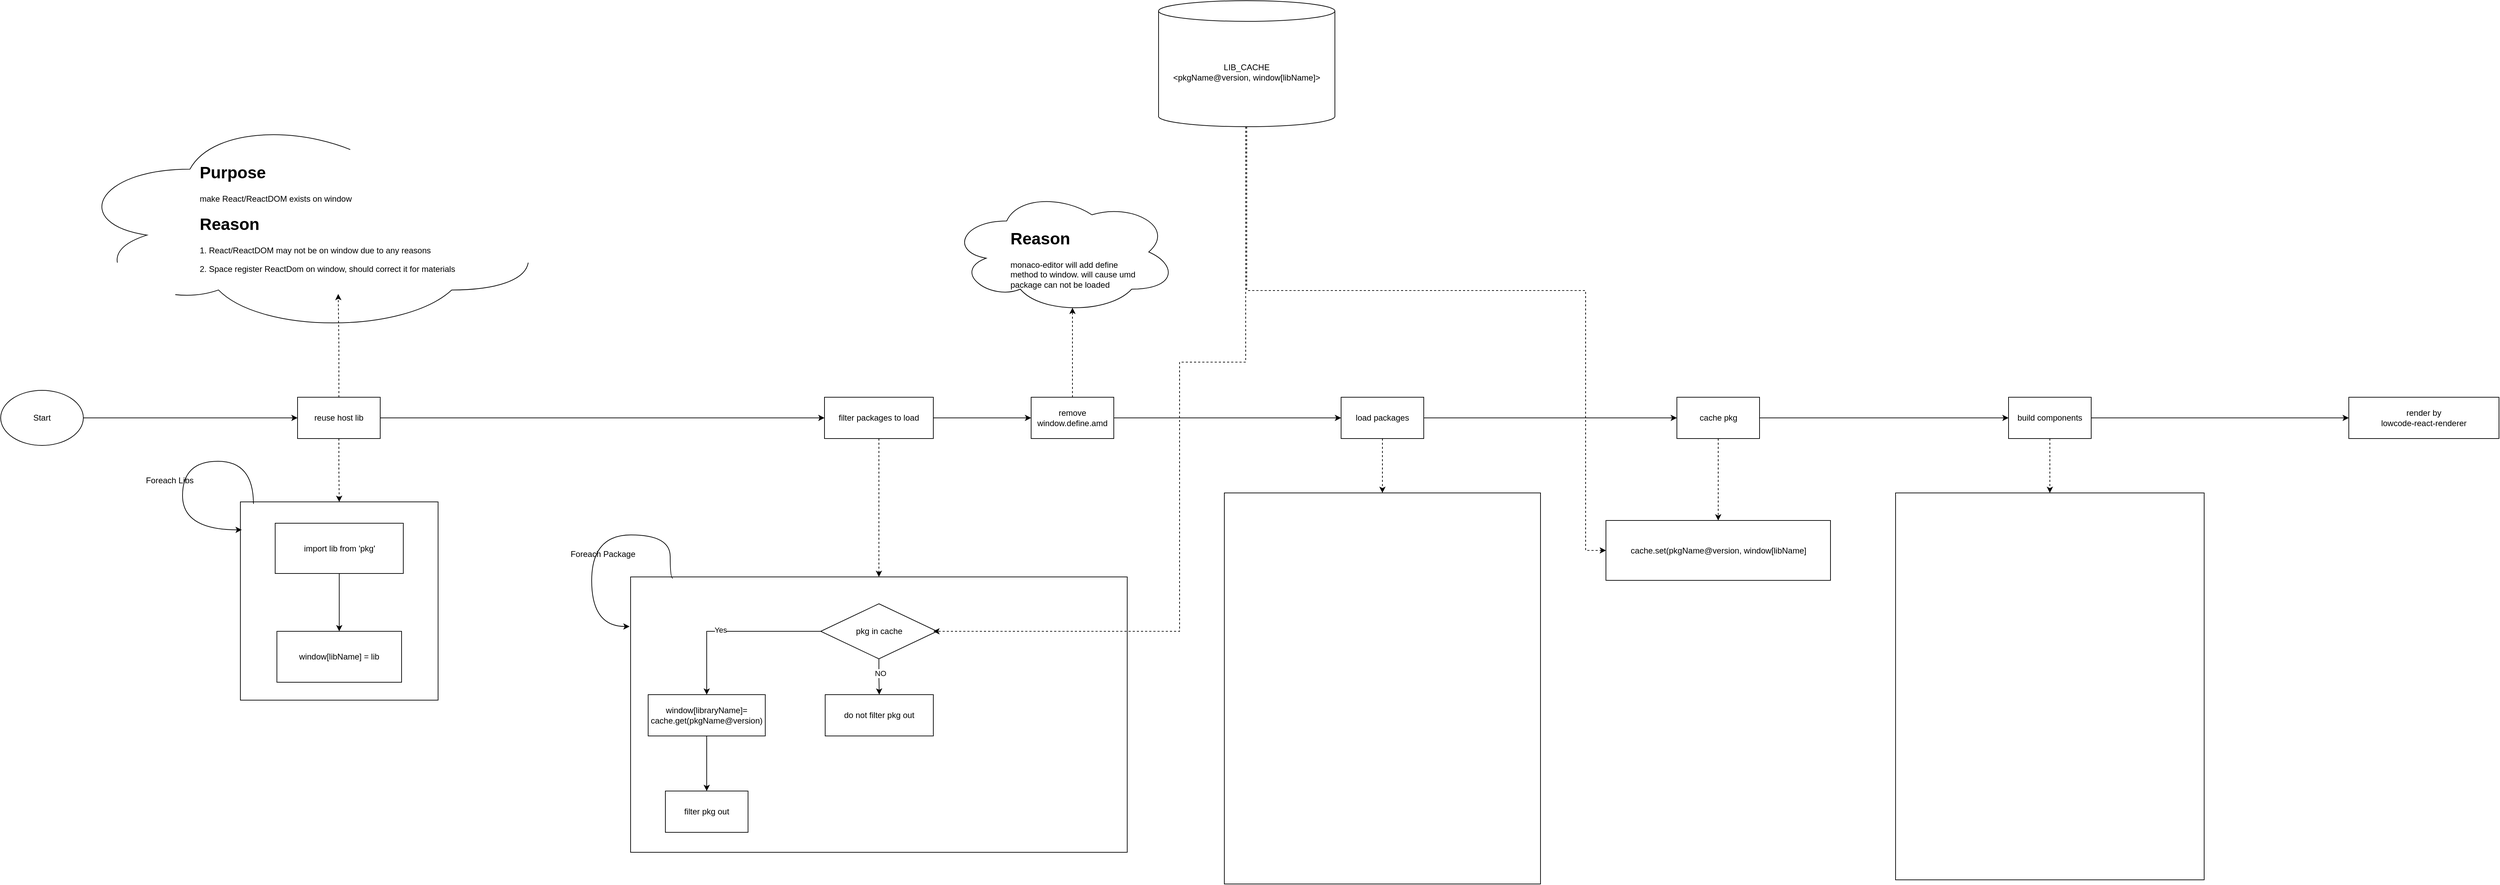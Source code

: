 <mxfile version="22.1.9" type="github">
  <diagram name="第 1 页" id="VXXNobZHzKTX921IATJb">
    <mxGraphModel dx="3141" dy="1566" grid="0" gridSize="10" guides="1" tooltips="1" connect="1" arrows="1" fold="1" page="0" pageScale="1" pageWidth="827" pageHeight="1169" math="0" shadow="0">
      <root>
        <mxCell id="0" />
        <mxCell id="1" parent="0" />
        <mxCell id="M5j8Dbk3zstxQeXBC_h0-34" value="" style="ellipse;shape=cloud;whiteSpace=wrap;html=1;" vertex="1" parent="1">
          <mxGeometry x="-936" y="-174" width="691" height="319" as="geometry" />
        </mxCell>
        <mxCell id="M5j8Dbk3zstxQeXBC_h0-9" value="" style="ellipse;shape=cloud;whiteSpace=wrap;html=1;" vertex="1" parent="1">
          <mxGeometry x="340" y="-64" width="330" height="180" as="geometry" />
        </mxCell>
        <mxCell id="M5j8Dbk3zstxQeXBC_h0-3" style="edgeStyle=orthogonalEdgeStyle;rounded=0;orthogonalLoop=1;jettySize=auto;html=1;" edge="1" parent="1" source="M5j8Dbk3zstxQeXBC_h0-1" target="M5j8Dbk3zstxQeXBC_h0-10">
          <mxGeometry relative="1" as="geometry">
            <mxPoint x="-807" y="267" as="targetPoint" />
          </mxGeometry>
        </mxCell>
        <mxCell id="M5j8Dbk3zstxQeXBC_h0-1" value="Start" style="ellipse;whiteSpace=wrap;html=1;" vertex="1" parent="1">
          <mxGeometry x="-1038" y="227" width="120" height="80" as="geometry" />
        </mxCell>
        <mxCell id="M5j8Dbk3zstxQeXBC_h0-5" value="" style="edgeStyle=orthogonalEdgeStyle;rounded=0;orthogonalLoop=1;jettySize=auto;html=1;" edge="1" parent="1" source="M5j8Dbk3zstxQeXBC_h0-15" target="M5j8Dbk3zstxQeXBC_h0-4">
          <mxGeometry relative="1" as="geometry" />
        </mxCell>
        <mxCell id="M5j8Dbk3zstxQeXBC_h0-8" value="" style="edgeStyle=orthogonalEdgeStyle;rounded=0;orthogonalLoop=1;jettySize=auto;html=1;" edge="1" parent="1" source="M5j8Dbk3zstxQeXBC_h0-4" target="M5j8Dbk3zstxQeXBC_h0-35">
          <mxGeometry relative="1" as="geometry">
            <mxPoint x="720" y="267" as="targetPoint" />
          </mxGeometry>
        </mxCell>
        <mxCell id="M5j8Dbk3zstxQeXBC_h0-33" style="edgeStyle=orthogonalEdgeStyle;rounded=0;orthogonalLoop=1;jettySize=auto;html=1;dashed=1;" edge="1" parent="1" source="M5j8Dbk3zstxQeXBC_h0-4" target="M5j8Dbk3zstxQeXBC_h0-6">
          <mxGeometry relative="1" as="geometry">
            <mxPoint x="518" y="-45" as="targetPoint" />
          </mxGeometry>
        </mxCell>
        <mxCell id="M5j8Dbk3zstxQeXBC_h0-4" value="remove window.define.amd" style="rounded=0;whiteSpace=wrap;html=1;" vertex="1" parent="1">
          <mxGeometry x="458" y="237" width="120" height="60" as="geometry" />
        </mxCell>
        <mxCell id="M5j8Dbk3zstxQeXBC_h0-6" value="&lt;h1&gt;Reason&lt;/h1&gt;&lt;p&gt;monaco-editor will add define method to window. will cause umd package can not be loaded&lt;/p&gt;" style="text;html=1;strokeColor=none;fillColor=none;spacing=5;spacingTop=-20;whiteSpace=wrap;overflow=hidden;rounded=0;" vertex="1" parent="1">
          <mxGeometry x="423" y="-13" width="190" height="120" as="geometry" />
        </mxCell>
        <mxCell id="M5j8Dbk3zstxQeXBC_h0-14" style="edgeStyle=orthogonalEdgeStyle;rounded=0;orthogonalLoop=1;jettySize=auto;html=1;dashed=1;" edge="1" parent="1" source="M5j8Dbk3zstxQeXBC_h0-10" target="M5j8Dbk3zstxQeXBC_h0-13">
          <mxGeometry relative="1" as="geometry" />
        </mxCell>
        <mxCell id="M5j8Dbk3zstxQeXBC_h0-16" value="" style="edgeStyle=orthogonalEdgeStyle;rounded=0;orthogonalLoop=1;jettySize=auto;html=1;" edge="1" parent="1" source="M5j8Dbk3zstxQeXBC_h0-10" target="M5j8Dbk3zstxQeXBC_h0-15">
          <mxGeometry relative="1" as="geometry">
            <mxPoint x="-263" y="280" as="targetPoint" />
          </mxGeometry>
        </mxCell>
        <mxCell id="M5j8Dbk3zstxQeXBC_h0-56" value="" style="edgeStyle=orthogonalEdgeStyle;rounded=0;orthogonalLoop=1;jettySize=auto;html=1;dashed=1;" edge="1" parent="1" source="M5j8Dbk3zstxQeXBC_h0-10" target="M5j8Dbk3zstxQeXBC_h0-55">
          <mxGeometry relative="1" as="geometry" />
        </mxCell>
        <mxCell id="M5j8Dbk3zstxQeXBC_h0-10" value="reuse host lib" style="rounded=0;whiteSpace=wrap;html=1;" vertex="1" parent="1">
          <mxGeometry x="-607" y="237" width="120" height="60" as="geometry" />
        </mxCell>
        <mxCell id="M5j8Dbk3zstxQeXBC_h0-13" value="&lt;h1&gt;Purpose&lt;/h1&gt;&lt;div&gt;make React/ReactDOM exists on window&lt;/div&gt;&lt;h1&gt;Reason&lt;/h1&gt;&lt;p&gt;1. React/ReactDOM may not be on window due to any reasons&lt;/p&gt;&lt;p&gt;2. Space register ReactDom on window, should correct it for materials&lt;/p&gt;" style="text;html=1;strokeColor=none;fillColor=none;spacing=5;spacingTop=-20;whiteSpace=wrap;overflow=hidden;rounded=0;" vertex="1" parent="1">
          <mxGeometry x="-753.75" y="-109" width="411.5" height="196" as="geometry" />
        </mxCell>
        <mxCell id="M5j8Dbk3zstxQeXBC_h0-42" style="edgeStyle=orthogonalEdgeStyle;rounded=0;orthogonalLoop=1;jettySize=auto;html=1;dashed=1;" edge="1" parent="1" source="M5j8Dbk3zstxQeXBC_h0-15" target="M5j8Dbk3zstxQeXBC_h0-18">
          <mxGeometry relative="1" as="geometry" />
        </mxCell>
        <mxCell id="M5j8Dbk3zstxQeXBC_h0-15" value="filter packages to load" style="rounded=0;whiteSpace=wrap;html=1;" vertex="1" parent="1">
          <mxGeometry x="158" y="237" width="158" height="60" as="geometry" />
        </mxCell>
        <mxCell id="M5j8Dbk3zstxQeXBC_h0-18" value="" style="rounded=0;whiteSpace=wrap;html=1;" vertex="1" parent="1">
          <mxGeometry x="-123.5" y="498" width="721" height="400" as="geometry" />
        </mxCell>
        <mxCell id="M5j8Dbk3zstxQeXBC_h0-25" value="" style="edgeStyle=orthogonalEdgeStyle;rounded=0;orthogonalLoop=1;jettySize=auto;html=1;" edge="1" parent="1" source="M5j8Dbk3zstxQeXBC_h0-22" target="M5j8Dbk3zstxQeXBC_h0-24">
          <mxGeometry relative="1" as="geometry" />
        </mxCell>
        <mxCell id="M5j8Dbk3zstxQeXBC_h0-26" value="Yes" style="edgeLabel;html=1;align=center;verticalAlign=middle;resizable=0;points=[];" vertex="1" connectable="0" parent="M5j8Dbk3zstxQeXBC_h0-25">
          <mxGeometry x="0.141" y="3" relative="1" as="geometry">
            <mxPoint x="1" y="-5" as="offset" />
          </mxGeometry>
        </mxCell>
        <mxCell id="M5j8Dbk3zstxQeXBC_h0-28" value="" style="edgeStyle=orthogonalEdgeStyle;rounded=0;orthogonalLoop=1;jettySize=auto;html=1;" edge="1" parent="1" source="M5j8Dbk3zstxQeXBC_h0-22" target="M5j8Dbk3zstxQeXBC_h0-27">
          <mxGeometry relative="1" as="geometry" />
        </mxCell>
        <mxCell id="M5j8Dbk3zstxQeXBC_h0-29" value="NO" style="edgeLabel;html=1;align=center;verticalAlign=middle;resizable=0;points=[];" vertex="1" connectable="0" parent="M5j8Dbk3zstxQeXBC_h0-28">
          <mxGeometry x="-0.2" y="2" relative="1" as="geometry">
            <mxPoint as="offset" />
          </mxGeometry>
        </mxCell>
        <mxCell id="M5j8Dbk3zstxQeXBC_h0-22" value="pkg in cache" style="rhombus;whiteSpace=wrap;html=1;" vertex="1" parent="1">
          <mxGeometry x="152.5" y="537" width="169" height="80" as="geometry" />
        </mxCell>
        <mxCell id="M5j8Dbk3zstxQeXBC_h0-31" value="" style="edgeStyle=orthogonalEdgeStyle;rounded=0;orthogonalLoop=1;jettySize=auto;html=1;" edge="1" parent="1" source="M5j8Dbk3zstxQeXBC_h0-24" target="M5j8Dbk3zstxQeXBC_h0-30">
          <mxGeometry relative="1" as="geometry" />
        </mxCell>
        <mxCell id="M5j8Dbk3zstxQeXBC_h0-24" value="window[libraryName]=&lt;br&gt;cache.get(pkgName@version)" style="whiteSpace=wrap;html=1;" vertex="1" parent="1">
          <mxGeometry x="-98" y="669" width="170" height="60" as="geometry" />
        </mxCell>
        <mxCell id="M5j8Dbk3zstxQeXBC_h0-27" value="do not filter pkg out" style="whiteSpace=wrap;html=1;" vertex="1" parent="1">
          <mxGeometry x="159" y="669" width="157" height="60" as="geometry" />
        </mxCell>
        <mxCell id="M5j8Dbk3zstxQeXBC_h0-30" value="filter pkg out" style="whiteSpace=wrap;html=1;" vertex="1" parent="1">
          <mxGeometry x="-73" y="809" width="120" height="60" as="geometry" />
        </mxCell>
        <mxCell id="M5j8Dbk3zstxQeXBC_h0-37" value="" style="edgeStyle=orthogonalEdgeStyle;rounded=0;orthogonalLoop=1;jettySize=auto;html=1;dashed=1;" edge="1" parent="1" source="M5j8Dbk3zstxQeXBC_h0-35" target="M5j8Dbk3zstxQeXBC_h0-36">
          <mxGeometry relative="1" as="geometry" />
        </mxCell>
        <mxCell id="M5j8Dbk3zstxQeXBC_h0-47" value="" style="edgeStyle=orthogonalEdgeStyle;rounded=0;orthogonalLoop=1;jettySize=auto;html=1;" edge="1" parent="1" source="M5j8Dbk3zstxQeXBC_h0-35" target="M5j8Dbk3zstxQeXBC_h0-46">
          <mxGeometry relative="1" as="geometry" />
        </mxCell>
        <mxCell id="M5j8Dbk3zstxQeXBC_h0-35" value="load packages" style="rounded=0;whiteSpace=wrap;html=1;" vertex="1" parent="1">
          <mxGeometry x="908" y="237" width="120" height="60" as="geometry" />
        </mxCell>
        <mxCell id="M5j8Dbk3zstxQeXBC_h0-36" value="" style="whiteSpace=wrap;html=1;rounded=0;" vertex="1" parent="1">
          <mxGeometry x="738.5" y="376" width="459" height="568" as="geometry" />
        </mxCell>
        <mxCell id="M5j8Dbk3zstxQeXBC_h0-41" value="" style="edgeStyle=orthogonalEdgeStyle;rounded=0;orthogonalLoop=1;jettySize=auto;html=1;dashed=1;" edge="1" parent="1" source="M5j8Dbk3zstxQeXBC_h0-38" target="M5j8Dbk3zstxQeXBC_h0-40">
          <mxGeometry relative="1" as="geometry" />
        </mxCell>
        <mxCell id="M5j8Dbk3zstxQeXBC_h0-44" value="" style="edgeStyle=orthogonalEdgeStyle;rounded=0;orthogonalLoop=1;jettySize=auto;html=1;" edge="1" parent="1" source="M5j8Dbk3zstxQeXBC_h0-38" target="M5j8Dbk3zstxQeXBC_h0-43">
          <mxGeometry relative="1" as="geometry" />
        </mxCell>
        <mxCell id="M5j8Dbk3zstxQeXBC_h0-38" value="build components" style="rounded=0;whiteSpace=wrap;html=1;" vertex="1" parent="1">
          <mxGeometry x="1877" y="237" width="120" height="60" as="geometry" />
        </mxCell>
        <mxCell id="M5j8Dbk3zstxQeXBC_h0-40" value="" style="whiteSpace=wrap;html=1;rounded=0;" vertex="1" parent="1">
          <mxGeometry x="1713" y="376" width="448" height="562" as="geometry" />
        </mxCell>
        <mxCell id="M5j8Dbk3zstxQeXBC_h0-43" value="render by &lt;br&gt;lowcode-react-renderer" style="rounded=0;whiteSpace=wrap;html=1;" vertex="1" parent="1">
          <mxGeometry x="2371" y="237" width="218" height="60" as="geometry" />
        </mxCell>
        <mxCell id="M5j8Dbk3zstxQeXBC_h0-48" style="edgeStyle=orthogonalEdgeStyle;rounded=0;orthogonalLoop=1;jettySize=auto;html=1;" edge="1" parent="1" source="M5j8Dbk3zstxQeXBC_h0-46" target="M5j8Dbk3zstxQeXBC_h0-38">
          <mxGeometry relative="1" as="geometry" />
        </mxCell>
        <mxCell id="M5j8Dbk3zstxQeXBC_h0-50" style="edgeStyle=orthogonalEdgeStyle;rounded=0;orthogonalLoop=1;jettySize=auto;html=1;dashed=1;" edge="1" parent="1" source="M5j8Dbk3zstxQeXBC_h0-46" target="M5j8Dbk3zstxQeXBC_h0-49">
          <mxGeometry relative="1" as="geometry" />
        </mxCell>
        <mxCell id="M5j8Dbk3zstxQeXBC_h0-46" value="cache pkg" style="rounded=0;whiteSpace=wrap;html=1;" vertex="1" parent="1">
          <mxGeometry x="1395.5" y="237" width="120" height="60" as="geometry" />
        </mxCell>
        <mxCell id="M5j8Dbk3zstxQeXBC_h0-49" value="cache.set(pkgName@version, window[libName]" style="whiteSpace=wrap;html=1;rounded=0;" vertex="1" parent="1">
          <mxGeometry x="1292.5" y="416" width="326" height="87" as="geometry" />
        </mxCell>
        <mxCell id="M5j8Dbk3zstxQeXBC_h0-53" style="edgeStyle=orthogonalEdgeStyle;rounded=0;orthogonalLoop=1;jettySize=auto;html=1;dashed=1;" edge="1" parent="1">
          <mxGeometry relative="1" as="geometry">
            <mxPoint x="769.5" y="-156" as="sourcePoint" />
            <mxPoint x="316" y="577" as="targetPoint" />
            <Array as="points">
              <mxPoint x="769.5" y="186" />
              <mxPoint x="673.5" y="186" />
              <mxPoint x="673.5" y="577" />
            </Array>
          </mxGeometry>
        </mxCell>
        <mxCell id="M5j8Dbk3zstxQeXBC_h0-54" style="edgeStyle=orthogonalEdgeStyle;rounded=0;orthogonalLoop=1;jettySize=auto;html=1;entryX=0;entryY=0.5;entryDx=0;entryDy=0;dashed=1;" edge="1" parent="1" source="M5j8Dbk3zstxQeXBC_h0-51" target="M5j8Dbk3zstxQeXBC_h0-49">
          <mxGeometry relative="1" as="geometry">
            <Array as="points">
              <mxPoint x="771" y="82" />
              <mxPoint x="1263" y="82" />
              <mxPoint x="1263" y="460" />
            </Array>
          </mxGeometry>
        </mxCell>
        <mxCell id="M5j8Dbk3zstxQeXBC_h0-51" value="LIB_CACHE&lt;br&gt;&amp;lt;pkgName@version, window[libName]&amp;gt;" style="shape=cylinder3;whiteSpace=wrap;html=1;boundedLbl=1;backgroundOutline=1;size=15;" vertex="1" parent="1">
          <mxGeometry x="643" y="-339" width="256" height="183" as="geometry" />
        </mxCell>
        <mxCell id="M5j8Dbk3zstxQeXBC_h0-55" value="" style="rounded=0;whiteSpace=wrap;html=1;" vertex="1" parent="1">
          <mxGeometry x="-690" y="389" width="287" height="288" as="geometry" />
        </mxCell>
        <mxCell id="M5j8Dbk3zstxQeXBC_h0-57" value="Foreach Libs" style="text;html=1;strokeColor=none;fillColor=none;align=center;verticalAlign=middle;whiteSpace=wrap;rounded=0;" vertex="1" parent="1">
          <mxGeometry x="-849" y="343" width="113" height="30" as="geometry" />
        </mxCell>
        <mxCell id="M5j8Dbk3zstxQeXBC_h0-58" value="" style="curved=1;endArrow=classic;html=1;rounded=0;edgeStyle=orthogonalEdgeStyle;entryX=0.007;entryY=0.141;entryDx=0;entryDy=0;entryPerimeter=0;exitX=0.066;exitY=0.01;exitDx=0;exitDy=0;exitPerimeter=0;" edge="1" parent="1" source="M5j8Dbk3zstxQeXBC_h0-55" target="M5j8Dbk3zstxQeXBC_h0-55">
          <mxGeometry width="50" height="50" relative="1" as="geometry">
            <mxPoint x="-695" y="388" as="sourcePoint" />
            <mxPoint x="-771" y="463" as="targetPoint" />
            <Array as="points">
              <mxPoint x="-671" y="330" />
              <mxPoint x="-774" y="330" />
              <mxPoint x="-774" y="430" />
            </Array>
          </mxGeometry>
        </mxCell>
        <mxCell id="M5j8Dbk3zstxQeXBC_h0-59" value="Foreach Package" style="text;html=1;strokeColor=none;fillColor=none;align=center;verticalAlign=middle;whiteSpace=wrap;rounded=0;" vertex="1" parent="1">
          <mxGeometry x="-220" y="450" width="113" height="30" as="geometry" />
        </mxCell>
        <mxCell id="M5j8Dbk3zstxQeXBC_h0-60" value="" style="curved=1;endArrow=classic;html=1;rounded=0;edgeStyle=orthogonalEdgeStyle;entryX=0.007;entryY=0.141;entryDx=0;entryDy=0;entryPerimeter=0;exitX=0.085;exitY=0.005;exitDx=0;exitDy=0;exitPerimeter=0;" edge="1" parent="1" source="M5j8Dbk3zstxQeXBC_h0-18">
          <mxGeometry width="50" height="50" relative="1" as="geometry">
            <mxPoint x="-66" y="495" as="sourcePoint" />
            <mxPoint x="-125" y="570" as="targetPoint" />
            <Array as="points">
              <mxPoint x="-66" y="500" />
              <mxPoint x="-66" y="437" />
              <mxPoint x="-180" y="437" />
              <mxPoint x="-180" y="570" />
            </Array>
          </mxGeometry>
        </mxCell>
        <mxCell id="M5j8Dbk3zstxQeXBC_h0-63" style="edgeStyle=orthogonalEdgeStyle;rounded=0;orthogonalLoop=1;jettySize=auto;html=1;" edge="1" parent="1" source="M5j8Dbk3zstxQeXBC_h0-61" target="M5j8Dbk3zstxQeXBC_h0-62">
          <mxGeometry relative="1" as="geometry" />
        </mxCell>
        <mxCell id="M5j8Dbk3zstxQeXBC_h0-61" value="import lib from &#39;pkg&#39;" style="rounded=0;whiteSpace=wrap;html=1;" vertex="1" parent="1">
          <mxGeometry x="-639.5" y="420" width="186" height="73" as="geometry" />
        </mxCell>
        <mxCell id="M5j8Dbk3zstxQeXBC_h0-62" value="window[libName] = lib" style="rounded=0;whiteSpace=wrap;html=1;" vertex="1" parent="1">
          <mxGeometry x="-637" y="577" width="181" height="74" as="geometry" />
        </mxCell>
      </root>
    </mxGraphModel>
  </diagram>
</mxfile>
